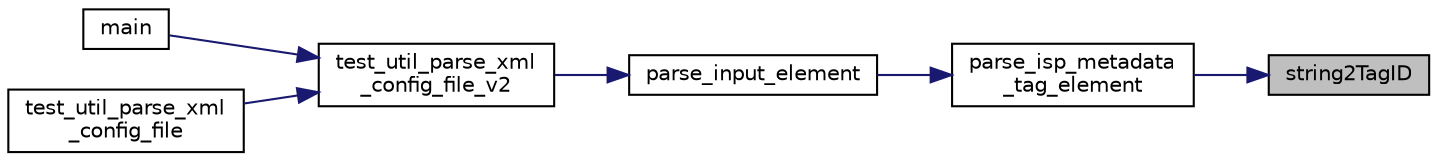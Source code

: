 digraph "string2TagID"
{
 // LATEX_PDF_SIZE
  edge [fontname="Helvetica",fontsize="10",labelfontname="Helvetica",labelfontsize="10"];
  node [fontname="Helvetica",fontsize="10",shape=record];
  rankdir="RL";
  Node1 [label="string2TagID",height=0.2,width=0.4,color="black", fillcolor="grey75", style="filled", fontcolor="black",tooltip=" "];
  Node1 -> Node2 [dir="back",color="midnightblue",fontsize="10",style="solid"];
  Node2 [label="parse_isp_metadata\l_tag_element",height=0.2,width=0.4,color="black", fillcolor="white", style="filled",URL="$test__util_8cpp.html#adae9033c0a4d70f0f1d6c9d61d0f3f16",tooltip=" "];
  Node2 -> Node3 [dir="back",color="midnightblue",fontsize="10",style="solid"];
  Node3 [label="parse_input_element",height=0.2,width=0.4,color="black", fillcolor="white", style="filled",URL="$test__util_8cpp.html#ab978d5f523028c027df2aead0822cee4",tooltip=" "];
  Node3 -> Node4 [dir="back",color="midnightblue",fontsize="10",style="solid"];
  Node4 [label="test_util_parse_xml\l_config_file_v2",height=0.2,width=0.4,color="black", fillcolor="white", style="filled",URL="$test__util_8h.html#ac3040770f13fe6f2cd5ccdde2df87fde",tooltip=" "];
  Node4 -> Node5 [dir="back",color="midnightblue",fontsize="10",style="solid"];
  Node5 [label="main",height=0.2,width=0.4,color="black", fillcolor="white", style="filled",URL="$qcarcam__test_8cpp.html#a3c04138a5bfe5d72780bb7e82a18e627",tooltip=" "];
  Node4 -> Node6 [dir="back",color="midnightblue",fontsize="10",style="solid"];
  Node6 [label="test_util_parse_xml\l_config_file",height=0.2,width=0.4,color="black", fillcolor="white", style="filled",URL="$test__util_8h.html#aa76c3d78a6f1c80d47b32e56d3daaced",tooltip="Parse XML config file for qcarcam_test."];
}

